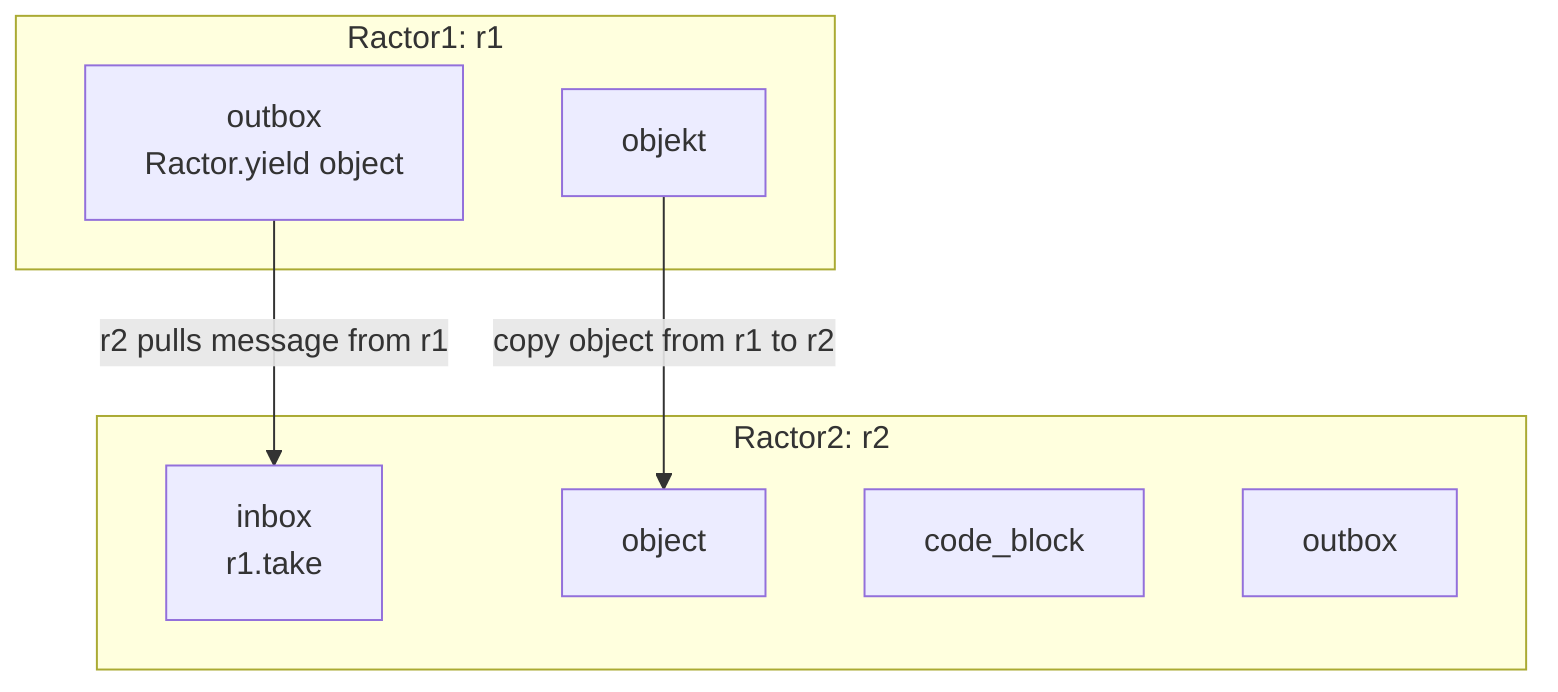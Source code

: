 graph TB
    outqueue --> |r2 pulls message from r1| inbox
    objekt -->|copy object from r1 to r2| object
    subgraph Ractor2: r2
    inbox[inbox <br> r1.take]
    object
    code_block
    outbox
    end
    subgraph Ractor1: r1
    objekt
    outqueue[outbox <br> Ractor.yield object]
    end